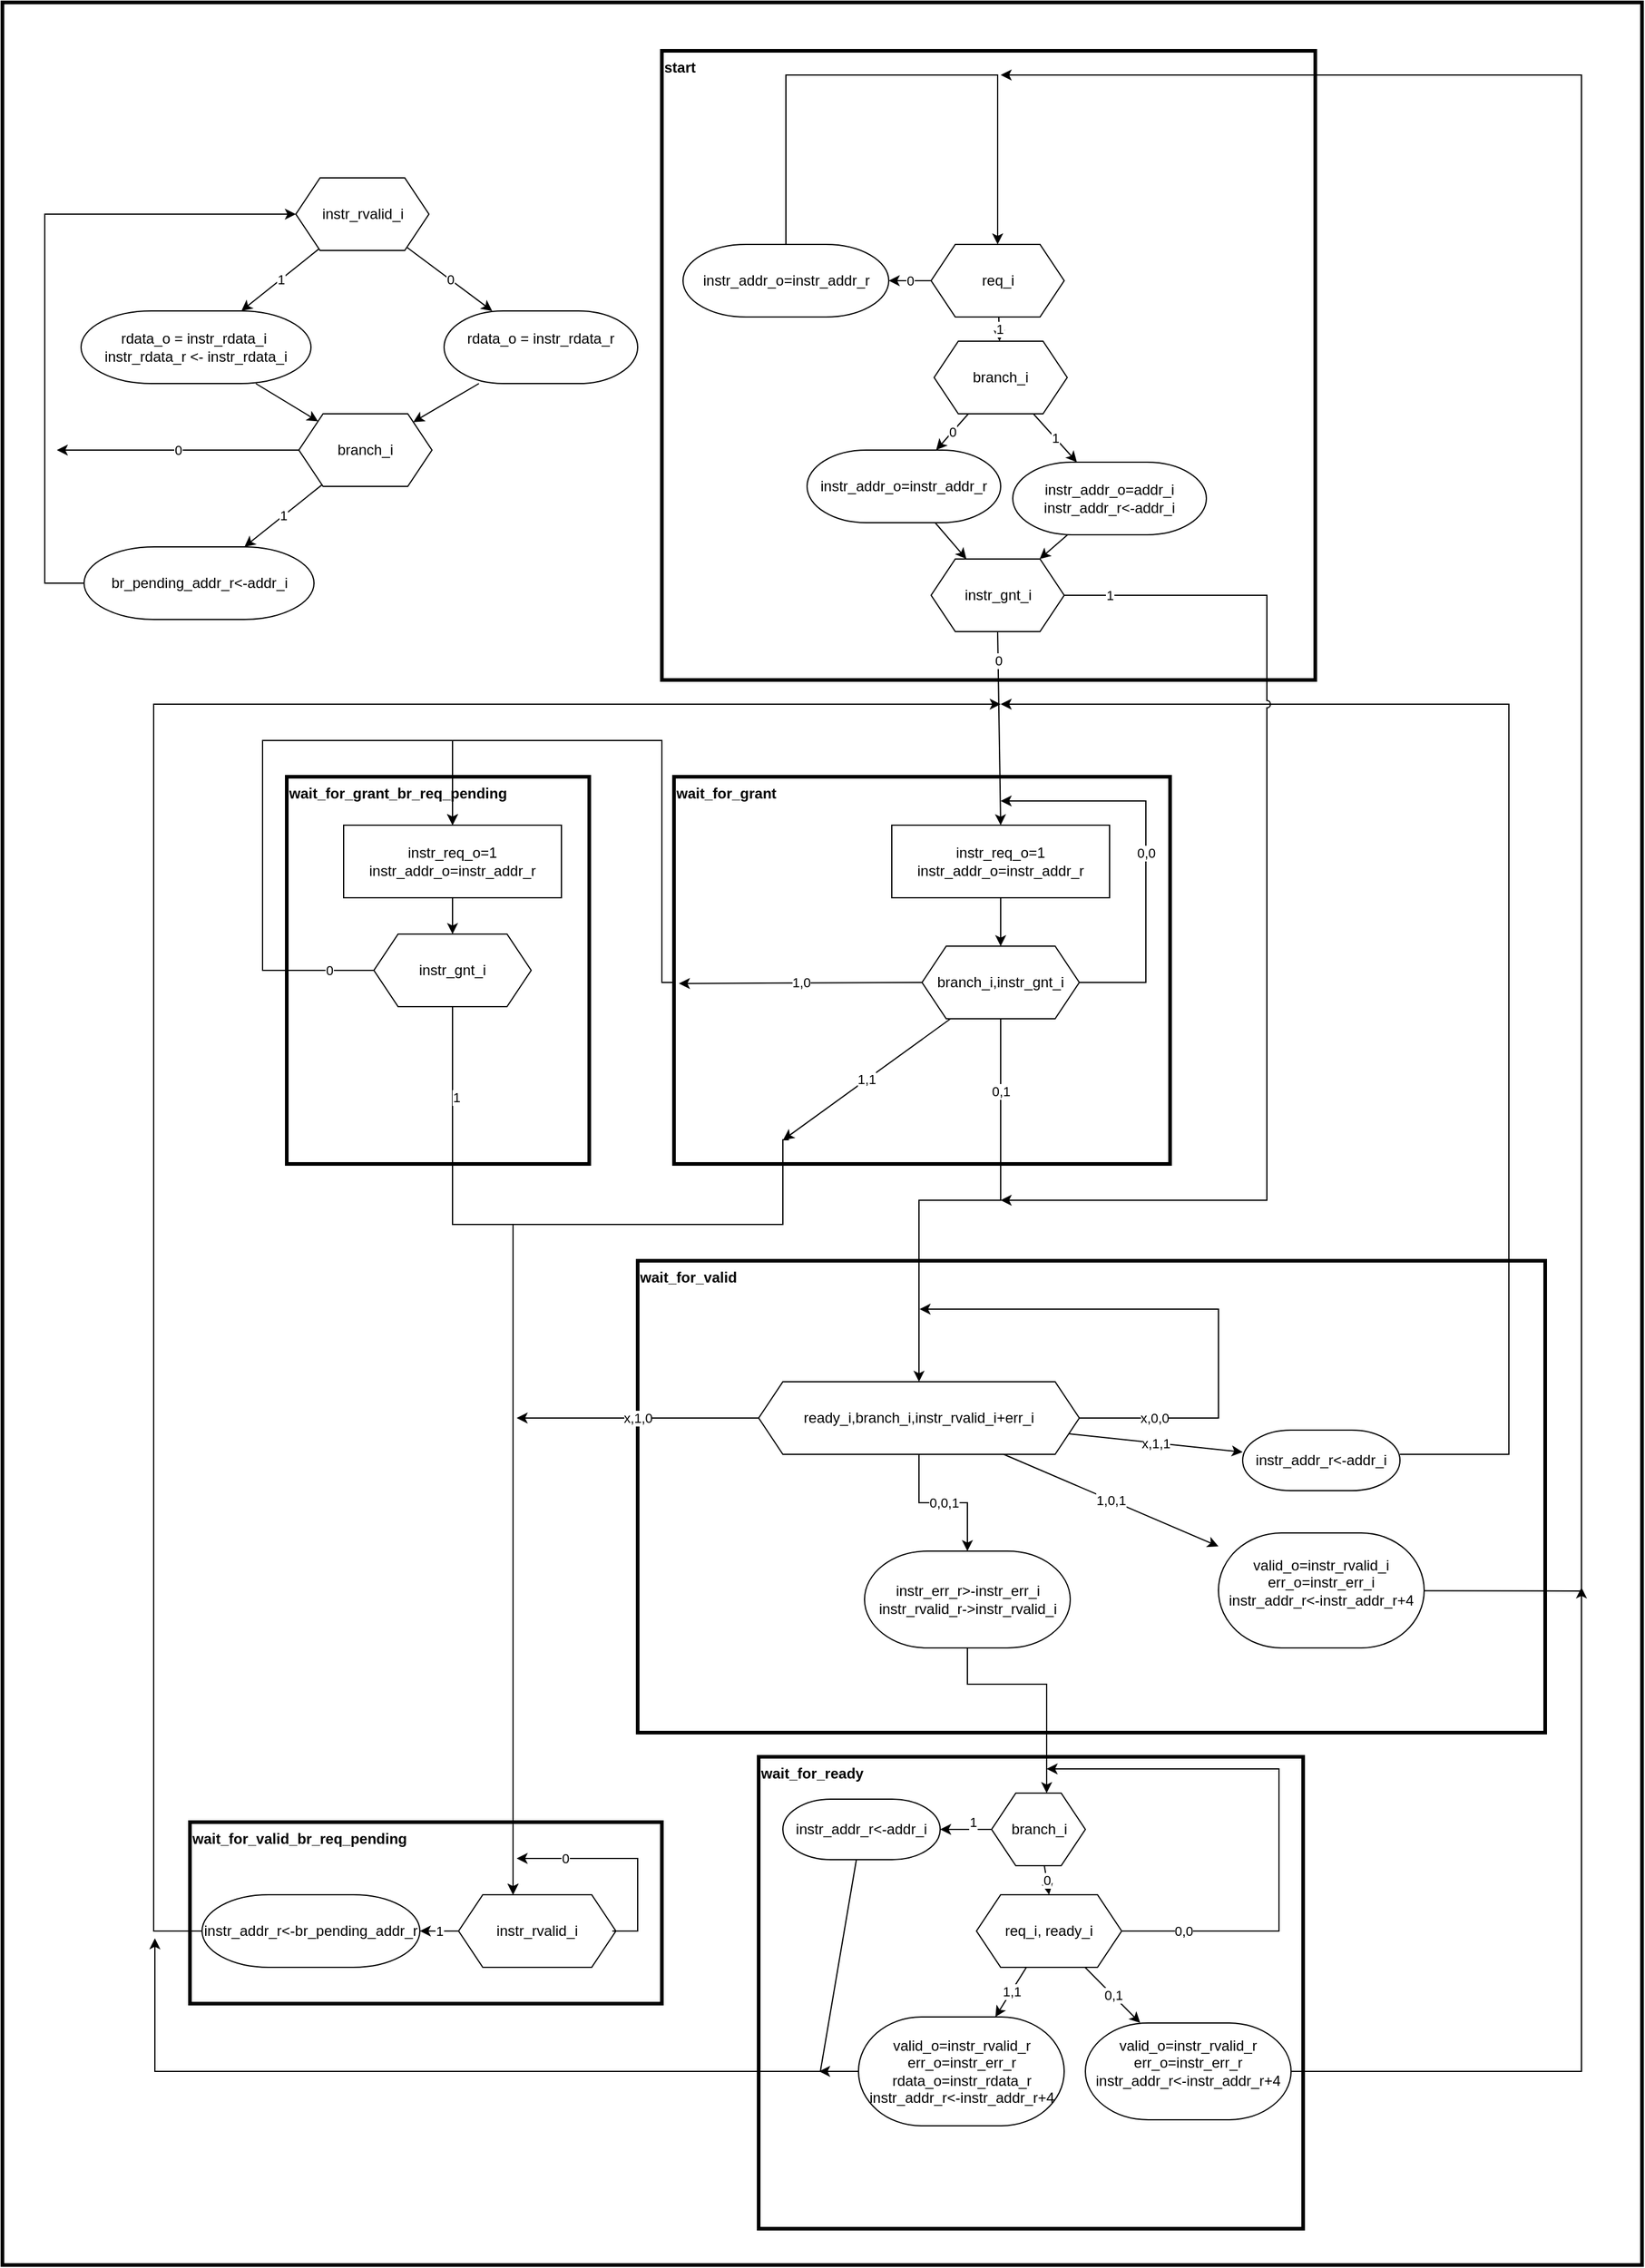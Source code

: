 <mxfile version="27.0.9">
  <diagram name="Page-1" id="yhlD2b_mrxGAm6N7oatX">
    <mxGraphModel dx="2912" dy="2448" grid="1" gridSize="10" guides="1" tooltips="1" connect="1" arrows="1" fold="1" page="1" pageScale="1" pageWidth="850" pageHeight="1100" math="0" shadow="0">
      <root>
        <mxCell id="0" />
        <mxCell id="1" parent="0" />
        <mxCell id="GpVyVvcvsbLQcuKecWMR-6" value="" style="rounded=0;whiteSpace=wrap;html=1;fillColor=none;strokeWidth=3;" vertex="1" parent="1">
          <mxGeometry x="-485" y="-520" width="1355" height="1870" as="geometry" />
        </mxCell>
        <mxCell id="_pQ5w_bISgEqmRKUSHvl-1" value="wait_for_grant" style="rounded=0;whiteSpace=wrap;html=1;verticalAlign=top;align=left;fillColor=none;strokeWidth=3;fontStyle=1" parent="1" vertex="1">
          <mxGeometry x="70" y="120" width="410" height="320" as="geometry" />
        </mxCell>
        <mxCell id="_pQ5w_bISgEqmRKUSHvl-2" value="start" style="rounded=0;whiteSpace=wrap;html=1;verticalAlign=top;fillColor=none;align=left;strokeWidth=3;fontStyle=1" parent="1" vertex="1">
          <mxGeometry x="60" y="-480" width="540" height="520" as="geometry" />
        </mxCell>
        <mxCell id="_pQ5w_bISgEqmRKUSHvl-3" value="wait_for_grant_br_req_pending" style="rounded=0;whiteSpace=wrap;html=1;verticalAlign=top;align=left;fillColor=none;strokeWidth=3;fontStyle=1" parent="1" vertex="1">
          <mxGeometry x="-250" y="120" width="250" height="320" as="geometry" />
        </mxCell>
        <mxCell id="_pQ5w_bISgEqmRKUSHvl-4" value="wait_for_valid" style="rounded=0;whiteSpace=wrap;html=1;verticalAlign=top;align=left;fillColor=none;strokeWidth=3;fontStyle=1" parent="1" vertex="1">
          <mxGeometry x="40" y="520" width="750" height="390" as="geometry" />
        </mxCell>
        <mxCell id="_pQ5w_bISgEqmRKUSHvl-5" value="wait_for_valid_br_req_pending" style="rounded=0;whiteSpace=wrap;html=1;verticalAlign=top;align=left;fillColor=none;strokeWidth=3;fontStyle=1" parent="1" vertex="1">
          <mxGeometry x="-330" y="984" width="390" height="150" as="geometry" />
        </mxCell>
        <mxCell id="_pQ5w_bISgEqmRKUSHvl-6" value="wait_for_ready" style="rounded=0;whiteSpace=wrap;html=1;verticalAlign=top;fillColor=none;align=left;strokeWidth=3;fontStyle=1" parent="1" vertex="1">
          <mxGeometry x="140" y="930" width="450" height="390" as="geometry" />
        </mxCell>
        <mxCell id="_pQ5w_bISgEqmRKUSHvl-19" value="req_i" style="shape=hexagon;perimeter=hexagonPerimeter2;whiteSpace=wrap;html=1;fixedSize=1;" parent="1" vertex="1">
          <mxGeometry x="282.5" y="-320" width="110" height="60" as="geometry" />
        </mxCell>
        <mxCell id="_pQ5w_bISgEqmRKUSHvl-20" value="" style="endArrow=classic;html=1;rounded=0;exitX=0.5;exitY=0;exitDx=0;exitDy=0;exitPerimeter=0;" parent="1" source="_pQ5w_bISgEqmRKUSHvl-41" target="_pQ5w_bISgEqmRKUSHvl-19" edge="1">
          <mxGeometry x="-0.908" width="50" height="50" relative="1" as="geometry">
            <mxPoint x="57.5" y="-240" as="sourcePoint" />
            <mxPoint x="337.5" y="-410" as="targetPoint" />
            <Array as="points">
              <mxPoint x="162.5" y="-460" />
              <mxPoint x="337.5" y="-460" />
            </Array>
            <mxPoint as="offset" />
          </mxGeometry>
        </mxCell>
        <mxCell id="_pQ5w_bISgEqmRKUSHvl-34" value="instr_req_o=1&lt;div&gt;instr_addr_o=instr_addr_r&lt;/div&gt;" style="rounded=0;whiteSpace=wrap;html=1;" parent="1" vertex="1">
          <mxGeometry x="250" y="160" width="180" height="60" as="geometry" />
        </mxCell>
        <mxCell id="_pQ5w_bISgEqmRKUSHvl-35" value="branch_i,instr_gnt_i" style="shape=hexagon;perimeter=hexagonPerimeter2;whiteSpace=wrap;html=1;fixedSize=1;" parent="1" vertex="1">
          <mxGeometry x="275" y="260" width="130" height="60" as="geometry" />
        </mxCell>
        <mxCell id="_pQ5w_bISgEqmRKUSHvl-39" value="0" style="endArrow=classic;html=1;rounded=0;" parent="1" source="_pQ5w_bISgEqmRKUSHvl-19" target="_pQ5w_bISgEqmRKUSHvl-41" edge="1">
          <mxGeometry x="0.025" width="50" height="50" relative="1" as="geometry">
            <mxPoint x="286.5" y="-210" as="sourcePoint" />
            <mxPoint x="247.5" y="-210" as="targetPoint" />
            <mxPoint as="offset" />
          </mxGeometry>
        </mxCell>
        <mxCell id="_pQ5w_bISgEqmRKUSHvl-40" value="1" style="endArrow=classic;html=1;rounded=0;" parent="1" source="_pQ5w_bISgEqmRKUSHvl-117" target="_pQ5w_bISgEqmRKUSHvl-42" edge="1">
          <mxGeometry width="50" height="50" relative="1" as="geometry">
            <mxPoint x="369" y="-70" as="sourcePoint" />
            <mxPoint x="410" y="-70" as="targetPoint" />
          </mxGeometry>
        </mxCell>
        <mxCell id="_pQ5w_bISgEqmRKUSHvl-41" value="instr_addr_o=instr_addr_r" style="strokeWidth=1;html=1;shape=mxgraph.flowchart.terminator;whiteSpace=wrap;" parent="1" vertex="1">
          <mxGeometry x="77.5" y="-320" width="170" height="60" as="geometry" />
        </mxCell>
        <mxCell id="_pQ5w_bISgEqmRKUSHvl-42" value="instr_addr_o=addr_i&lt;div&gt;instr_addr_r&amp;lt;-addr_i&lt;/div&gt;" style="strokeWidth=1;html=1;shape=mxgraph.flowchart.terminator;whiteSpace=wrap;" parent="1" vertex="1">
          <mxGeometry x="350" y="-140" width="160" height="60" as="geometry" />
        </mxCell>
        <mxCell id="_pQ5w_bISgEqmRKUSHvl-45" value="instr_addr_o=instr_addr_r" style="strokeWidth=1;html=1;shape=mxgraph.flowchart.terminator;whiteSpace=wrap;" parent="1" vertex="1">
          <mxGeometry x="180" y="-150" width="160" height="60" as="geometry" />
        </mxCell>
        <mxCell id="_pQ5w_bISgEqmRKUSHvl-46" value="0" style="endArrow=classic;html=1;rounded=0;" parent="1" source="_pQ5w_bISgEqmRKUSHvl-117" target="_pQ5w_bISgEqmRKUSHvl-45" edge="1">
          <mxGeometry width="50" height="50" relative="1" as="geometry">
            <mxPoint x="460" y="-400" as="sourcePoint" />
            <mxPoint x="510" y="-450" as="targetPoint" />
          </mxGeometry>
        </mxCell>
        <mxCell id="_pQ5w_bISgEqmRKUSHvl-48" value="" style="endArrow=classic;html=1;rounded=0;" parent="1" source="_pQ5w_bISgEqmRKUSHvl-45" target="_pQ5w_bISgEqmRKUSHvl-119" edge="1">
          <mxGeometry width="50" height="50" relative="1" as="geometry">
            <mxPoint x="620" y="120" as="sourcePoint" />
            <mxPoint x="-60" y="-60" as="targetPoint" />
          </mxGeometry>
        </mxCell>
        <mxCell id="_pQ5w_bISgEqmRKUSHvl-49" value="" style="endArrow=classic;html=1;rounded=0;" parent="1" source="_pQ5w_bISgEqmRKUSHvl-42" target="_pQ5w_bISgEqmRKUSHvl-119" edge="1">
          <mxGeometry width="50" height="50" relative="1" as="geometry">
            <mxPoint x="640" y="170" as="sourcePoint" />
            <mxPoint x="730" y="-60" as="targetPoint" />
          </mxGeometry>
        </mxCell>
        <mxCell id="_pQ5w_bISgEqmRKUSHvl-50" value="" style="endArrow=classic;html=1;rounded=0;" parent="1" source="_pQ5w_bISgEqmRKUSHvl-34" target="_pQ5w_bISgEqmRKUSHvl-35" edge="1">
          <mxGeometry width="50" height="50" relative="1" as="geometry">
            <mxPoint x="120" y="90" as="sourcePoint" />
            <mxPoint x="170" y="40" as="targetPoint" />
          </mxGeometry>
        </mxCell>
        <mxCell id="_pQ5w_bISgEqmRKUSHvl-55" value="" style="endArrow=classic;html=1;rounded=0;entryX=0.5;entryY=0;entryDx=0;entryDy=0;edgeStyle=orthogonalEdgeStyle;" parent="1" target="_pQ5w_bISgEqmRKUSHvl-58" edge="1">
          <mxGeometry width="50" height="50" relative="1" as="geometry">
            <mxPoint x="70" y="290" as="sourcePoint" />
            <mxPoint x="60" y="780" as="targetPoint" />
            <Array as="points">
              <mxPoint x="60" y="290" />
              <mxPoint x="60" y="90" />
              <mxPoint x="-113" y="90" />
            </Array>
          </mxGeometry>
        </mxCell>
        <mxCell id="_pQ5w_bISgEqmRKUSHvl-56" value="0,1" style="endArrow=classic;html=1;rounded=0;edgeStyle=orthogonalEdgeStyle;" parent="1" source="_pQ5w_bISgEqmRKUSHvl-35" target="_pQ5w_bISgEqmRKUSHvl-64" edge="1">
          <mxGeometry x="-0.673" width="50" height="50" relative="1" as="geometry">
            <mxPoint x="400" y="510" as="sourcePoint" />
            <mxPoint x="450" y="460" as="targetPoint" />
            <mxPoint as="offset" />
          </mxGeometry>
        </mxCell>
        <mxCell id="_pQ5w_bISgEqmRKUSHvl-57" value="0,0" style="endArrow=classic;html=1;rounded=0;exitX=1;exitY=0.5;exitDx=0;exitDy=0;" parent="1" source="_pQ5w_bISgEqmRKUSHvl-35" edge="1">
          <mxGeometry width="50" height="50" relative="1" as="geometry">
            <mxPoint x="560" y="290" as="sourcePoint" />
            <mxPoint x="340" y="140" as="targetPoint" />
            <Array as="points">
              <mxPoint x="460" y="290" />
              <mxPoint x="460" y="140" />
            </Array>
          </mxGeometry>
        </mxCell>
        <mxCell id="_pQ5w_bISgEqmRKUSHvl-58" value="instr_req_o=1&lt;div&gt;instr_addr_o=instr_addr_r&lt;/div&gt;" style="rounded=0;whiteSpace=wrap;html=1;" parent="1" vertex="1">
          <mxGeometry x="-203" y="160" width="180" height="60" as="geometry" />
        </mxCell>
        <mxCell id="_pQ5w_bISgEqmRKUSHvl-59" value="instr_gnt_i" style="shape=hexagon;perimeter=hexagonPerimeter2;whiteSpace=wrap;html=1;fixedSize=1;" parent="1" vertex="1">
          <mxGeometry x="-178" y="250" width="130" height="60" as="geometry" />
        </mxCell>
        <mxCell id="_pQ5w_bISgEqmRKUSHvl-60" value="" style="endArrow=classic;html=1;rounded=0;entryX=0.5;entryY=0;entryDx=0;entryDy=0;exitX=0.5;exitY=1;exitDx=0;exitDy=0;" parent="1" source="_pQ5w_bISgEqmRKUSHvl-58" target="_pQ5w_bISgEqmRKUSHvl-59" edge="1">
          <mxGeometry width="50" height="50" relative="1" as="geometry">
            <mxPoint x="-320" y="280" as="sourcePoint" />
            <mxPoint x="-270" y="230" as="targetPoint" />
          </mxGeometry>
        </mxCell>
        <mxCell id="_pQ5w_bISgEqmRKUSHvl-61" value="0" style="endArrow=classic;html=1;rounded=0;" parent="1" source="_pQ5w_bISgEqmRKUSHvl-59" target="_pQ5w_bISgEqmRKUSHvl-58" edge="1">
          <mxGeometry x="-0.854" width="50" height="50" relative="1" as="geometry">
            <mxPoint x="-320" y="270" as="sourcePoint" />
            <mxPoint x="-113" y="90" as="targetPoint" />
            <Array as="points">
              <mxPoint x="-270" y="280" />
              <mxPoint x="-270" y="90" />
              <mxPoint x="-113" y="90" />
            </Array>
            <mxPoint as="offset" />
          </mxGeometry>
        </mxCell>
        <mxCell id="_pQ5w_bISgEqmRKUSHvl-62" value="1" style="endArrow=classic;html=1;rounded=0;edgeStyle=orthogonalEdgeStyle;" parent="1" source="_pQ5w_bISgEqmRKUSHvl-59" target="_pQ5w_bISgEqmRKUSHvl-63" edge="1">
          <mxGeometry x="-0.809" y="3" width="50" height="50" relative="1" as="geometry">
            <mxPoint x="-280" y="330" as="sourcePoint" />
            <mxPoint x="-230" y="280" as="targetPoint" />
            <Array as="points">
              <mxPoint x="-113" y="490" />
              <mxPoint x="-63" y="490" />
            </Array>
            <mxPoint as="offset" />
          </mxGeometry>
        </mxCell>
        <mxCell id="_pQ5w_bISgEqmRKUSHvl-63" value="instr_rvalid_i" style="shape=hexagon;perimeter=hexagonPerimeter2;whiteSpace=wrap;html=1;fixedSize=1;" parent="1" vertex="1">
          <mxGeometry x="-108" y="1044" width="130" height="60" as="geometry" />
        </mxCell>
        <mxCell id="_pQ5w_bISgEqmRKUSHvl-64" value="ready_i,branch_i,instr_rvalid_i+err_i" style="shape=hexagon;perimeter=hexagonPerimeter2;whiteSpace=wrap;html=1;fixedSize=1;" parent="1" vertex="1">
          <mxGeometry x="140" y="620" width="265" height="60" as="geometry" />
        </mxCell>
        <mxCell id="_pQ5w_bISgEqmRKUSHvl-66" value="1,0" style="endArrow=classic;html=1;rounded=0;exitX=0;exitY=0.5;exitDx=0;exitDy=0;entryX=0.01;entryY=0.534;entryDx=0;entryDy=0;entryPerimeter=0;" parent="1" source="_pQ5w_bISgEqmRKUSHvl-35" target="_pQ5w_bISgEqmRKUSHvl-1" edge="1">
          <mxGeometry width="50" height="50" relative="1" as="geometry">
            <mxPoint x="140" y="110" as="sourcePoint" />
            <mxPoint x="240" y="290" as="targetPoint" />
          </mxGeometry>
        </mxCell>
        <mxCell id="_pQ5w_bISgEqmRKUSHvl-68" value="1,1" style="endArrow=classic;html=1;rounded=0;entryX=0.22;entryY=0.938;entryDx=0;entryDy=0;entryPerimeter=0;" parent="1" source="_pQ5w_bISgEqmRKUSHvl-35" target="_pQ5w_bISgEqmRKUSHvl-1" edge="1">
          <mxGeometry width="50" height="50" relative="1" as="geometry">
            <mxPoint x="110" y="560" as="sourcePoint" />
            <mxPoint x="217.5" y="360" as="targetPoint" />
          </mxGeometry>
        </mxCell>
        <mxCell id="_pQ5w_bISgEqmRKUSHvl-71" value="" style="endArrow=classic;html=1;rounded=0;edgeStyle=orthogonalEdgeStyle;" parent="1" target="_pQ5w_bISgEqmRKUSHvl-63" edge="1">
          <mxGeometry width="50" height="50" relative="1" as="geometry">
            <mxPoint x="165" y="420" as="sourcePoint" />
            <mxPoint x="70" y="480" as="targetPoint" />
            <Array as="points">
              <mxPoint x="160" y="420" />
              <mxPoint x="160" y="490" />
              <mxPoint x="-63" y="490" />
            </Array>
          </mxGeometry>
        </mxCell>
        <mxCell id="_pQ5w_bISgEqmRKUSHvl-72" value="instr_addr_r&amp;lt;-br_pending_addr_r" style="strokeWidth=1;html=1;shape=mxgraph.flowchart.terminator;whiteSpace=wrap;" parent="1" vertex="1">
          <mxGeometry x="-320" y="1044" width="180" height="60" as="geometry" />
        </mxCell>
        <mxCell id="_pQ5w_bISgEqmRKUSHvl-73" value="1" style="endArrow=classic;html=1;rounded=0;exitX=0;exitY=0.5;exitDx=0;exitDy=0;" parent="1" source="_pQ5w_bISgEqmRKUSHvl-63" target="_pQ5w_bISgEqmRKUSHvl-72" edge="1">
          <mxGeometry width="50" height="50" relative="1" as="geometry">
            <mxPoint x="-280" y="974" as="sourcePoint" />
            <mxPoint x="-230" y="924" as="targetPoint" />
          </mxGeometry>
        </mxCell>
        <mxCell id="_pQ5w_bISgEqmRKUSHvl-75" value="" style="endArrow=classic;html=1;rounded=0;" parent="1" source="_pQ5w_bISgEqmRKUSHvl-72" edge="1">
          <mxGeometry width="50" height="50" relative="1" as="geometry">
            <mxPoint x="-320" y="660" as="sourcePoint" />
            <mxPoint x="340" y="60" as="targetPoint" />
            <Array as="points">
              <mxPoint x="-360" y="1074" />
              <mxPoint x="-360" y="60" />
            </Array>
          </mxGeometry>
        </mxCell>
        <mxCell id="_pQ5w_bISgEqmRKUSHvl-77" value="" style="endArrow=classic;html=1;rounded=0;edgeStyle=orthogonalEdgeStyle;" parent="1" source="_pQ5w_bISgEqmRKUSHvl-100" target="_pQ5w_bISgEqmRKUSHvl-136" edge="1">
          <mxGeometry width="50" height="50" relative="1" as="geometry">
            <mxPoint x="580" y="890" as="sourcePoint" />
            <mxPoint x="630" y="840" as="targetPoint" />
            <Array as="points">
              <mxPoint x="312" y="870" />
              <mxPoint x="378" y="870" />
            </Array>
          </mxGeometry>
        </mxCell>
        <mxCell id="_pQ5w_bISgEqmRKUSHvl-79" value="valid_o=instr_rvalid_i&lt;div&gt;err_o=instr_err_i&lt;div&gt;instr_addr_r&amp;lt;-instr_addr_r+4&lt;/div&gt;&lt;div&gt;&lt;br&gt;&lt;/div&gt;&lt;/div&gt;" style="strokeWidth=1;html=1;shape=mxgraph.flowchart.terminator;whiteSpace=wrap;" parent="1" vertex="1">
          <mxGeometry x="520" y="745" width="170" height="95" as="geometry" />
        </mxCell>
        <mxCell id="_pQ5w_bISgEqmRKUSHvl-80" value="1,0,1" style="endArrow=classic;html=1;rounded=0;" parent="1" source="_pQ5w_bISgEqmRKUSHvl-64" target="_pQ5w_bISgEqmRKUSHvl-79" edge="1">
          <mxGeometry width="50" height="50" relative="1" as="geometry">
            <mxPoint x="570" y="850" as="sourcePoint" />
            <mxPoint x="620" y="800" as="targetPoint" />
          </mxGeometry>
        </mxCell>
        <mxCell id="_pQ5w_bISgEqmRKUSHvl-81" value="" style="endArrow=classic;html=1;rounded=0;" parent="1" source="_pQ5w_bISgEqmRKUSHvl-79" edge="1">
          <mxGeometry width="50" height="50" relative="1" as="geometry">
            <mxPoint x="580" y="840" as="sourcePoint" />
            <mxPoint x="340" y="-460" as="targetPoint" />
            <Array as="points">
              <mxPoint x="820" y="793" />
              <mxPoint x="820" y="-460" />
            </Array>
          </mxGeometry>
        </mxCell>
        <mxCell id="_pQ5w_bISgEqmRKUSHvl-92" value="instr_addr_r&amp;lt;-addr_i" style="strokeWidth=1;html=1;shape=mxgraph.flowchart.terminator;whiteSpace=wrap;" parent="1" vertex="1">
          <mxGeometry x="540" y="660" width="130" height="50" as="geometry" />
        </mxCell>
        <mxCell id="_pQ5w_bISgEqmRKUSHvl-95" value="" style="endArrow=classic;html=1;rounded=0;edgeStyle=orthogonalEdgeStyle;" parent="1" source="_pQ5w_bISgEqmRKUSHvl-92" edge="1">
          <mxGeometry width="50" height="50" relative="1" as="geometry">
            <mxPoint x="760" y="370" as="sourcePoint" />
            <mxPoint x="340" y="60" as="targetPoint" />
            <Array as="points">
              <mxPoint x="760" y="680" />
              <mxPoint x="760" y="60" />
            </Array>
          </mxGeometry>
        </mxCell>
        <mxCell id="_pQ5w_bISgEqmRKUSHvl-96" value="req_i, ready_i" style="shape=hexagon;perimeter=hexagonPerimeter2;whiteSpace=wrap;html=1;fixedSize=1;" parent="1" vertex="1">
          <mxGeometry x="320" y="1044" width="120" height="60" as="geometry" />
        </mxCell>
        <mxCell id="_pQ5w_bISgEqmRKUSHvl-97" value="0,0" style="endArrow=classic;html=1;rounded=0;" parent="1" source="_pQ5w_bISgEqmRKUSHvl-96" edge="1">
          <mxGeometry x="-0.779" width="50" height="50" relative="1" as="geometry">
            <mxPoint x="580" y="1060" as="sourcePoint" />
            <mxPoint x="378" y="940" as="targetPoint" />
            <Array as="points">
              <mxPoint x="570" y="1074" />
              <mxPoint x="570" y="940" />
            </Array>
            <mxPoint as="offset" />
          </mxGeometry>
        </mxCell>
        <mxCell id="_pQ5w_bISgEqmRKUSHvl-98" value="valid_o=instr_rvalid_r&lt;div&gt;err_o=instr_err_r&lt;div&gt;instr_addr_r&amp;lt;-instr_addr_r+4&lt;/div&gt;&lt;div&gt;&lt;br&gt;&lt;/div&gt;&lt;/div&gt;" style="strokeWidth=1;html=1;shape=mxgraph.flowchart.terminator;whiteSpace=wrap;" parent="1" vertex="1">
          <mxGeometry x="410" y="1150" width="170" height="80" as="geometry" />
        </mxCell>
        <mxCell id="_pQ5w_bISgEqmRKUSHvl-99" value="0,1" style="endArrow=classic;html=1;rounded=0;" parent="1" source="_pQ5w_bISgEqmRKUSHvl-96" target="_pQ5w_bISgEqmRKUSHvl-98" edge="1">
          <mxGeometry width="50" height="50" relative="1" as="geometry">
            <mxPoint x="710" y="1130" as="sourcePoint" />
            <mxPoint x="760" y="1080" as="targetPoint" />
          </mxGeometry>
        </mxCell>
        <mxCell id="_pQ5w_bISgEqmRKUSHvl-100" value="&lt;div&gt;instr_err_r&amp;gt;-instr_err_i&lt;/div&gt;&lt;div&gt;instr_rvalid_r-&amp;gt;instr_rvalid_i&lt;/div&gt;" style="strokeWidth=1;html=1;shape=mxgraph.flowchart.terminator;whiteSpace=wrap;" parent="1" vertex="1">
          <mxGeometry x="227.5" y="760" width="170" height="80" as="geometry" />
        </mxCell>
        <mxCell id="_pQ5w_bISgEqmRKUSHvl-105" value="" style="endArrow=classic;html=1;rounded=0;edgeStyle=orthogonalEdgeStyle;" parent="1" source="_pQ5w_bISgEqmRKUSHvl-98" edge="1">
          <mxGeometry width="50" height="50" relative="1" as="geometry">
            <mxPoint x="740" y="1340" as="sourcePoint" />
            <mxPoint x="820" y="790" as="targetPoint" />
            <Array as="points">
              <mxPoint x="820" y="1190" />
            </Array>
          </mxGeometry>
        </mxCell>
        <mxCell id="_pQ5w_bISgEqmRKUSHvl-106" value="valid_o=instr_rvalid_r&lt;div&gt;err_o=instr_err_r&lt;div&gt;rdata_o=instr_rdata_r&lt;/div&gt;&lt;div&gt;instr_addr_r&amp;lt;-instr_addr_r+4&lt;/div&gt;&lt;/div&gt;" style="strokeWidth=1;html=1;shape=mxgraph.flowchart.terminator;whiteSpace=wrap;" parent="1" vertex="1">
          <mxGeometry x="222.5" y="1145" width="170" height="90" as="geometry" />
        </mxCell>
        <mxCell id="_pQ5w_bISgEqmRKUSHvl-107" value="1,1" style="endArrow=classic;html=1;rounded=0;" parent="1" source="_pQ5w_bISgEqmRKUSHvl-96" target="_pQ5w_bISgEqmRKUSHvl-106" edge="1">
          <mxGeometry width="50" height="50" relative="1" as="geometry">
            <mxPoint x="580" y="740" as="sourcePoint" />
            <mxPoint x="630" y="690" as="targetPoint" />
          </mxGeometry>
        </mxCell>
        <mxCell id="_pQ5w_bISgEqmRKUSHvl-111" value="instr_addr_r&amp;lt;-addr_i" style="strokeWidth=1;html=1;shape=mxgraph.flowchart.terminator;whiteSpace=wrap;" parent="1" vertex="1">
          <mxGeometry x="160" y="965" width="130" height="50" as="geometry" />
        </mxCell>
        <mxCell id="_pQ5w_bISgEqmRKUSHvl-114" value="" style="endArrow=classic;html=1;rounded=0;jumpStyle=arc;" parent="1" source="_pQ5w_bISgEqmRKUSHvl-111" edge="1">
          <mxGeometry width="50" height="50" relative="1" as="geometry">
            <mxPoint x="220.355" y="1060" as="sourcePoint" />
            <mxPoint x="-359" y="1080" as="targetPoint" />
            <Array as="points">
              <mxPoint x="191" y="1190" />
              <mxPoint x="-79" y="1190" />
              <mxPoint x="-359" y="1190" />
            </Array>
          </mxGeometry>
        </mxCell>
        <mxCell id="_pQ5w_bISgEqmRKUSHvl-116" value="0,0,1" style="endArrow=classic;html=1;rounded=0;edgeStyle=orthogonalEdgeStyle;" parent="1" source="_pQ5w_bISgEqmRKUSHvl-64" target="_pQ5w_bISgEqmRKUSHvl-100" edge="1">
          <mxGeometry width="50" height="50" relative="1" as="geometry">
            <mxPoint x="270" y="810" as="sourcePoint" />
            <mxPoint x="320" y="760" as="targetPoint" />
          </mxGeometry>
        </mxCell>
        <mxCell id="_pQ5w_bISgEqmRKUSHvl-117" value="branch_i" style="shape=hexagon;perimeter=hexagonPerimeter2;whiteSpace=wrap;html=1;fixedSize=1;" parent="1" vertex="1">
          <mxGeometry x="285" y="-240" width="110" height="60" as="geometry" />
        </mxCell>
        <mxCell id="_pQ5w_bISgEqmRKUSHvl-118" value="1" style="endArrow=classic;html=1;rounded=0;" parent="1" source="_pQ5w_bISgEqmRKUSHvl-19" target="_pQ5w_bISgEqmRKUSHvl-117" edge="1">
          <mxGeometry width="50" height="50" relative="1" as="geometry">
            <mxPoint x="-310" y="-230" as="sourcePoint" />
            <mxPoint x="-260" y="-280" as="targetPoint" />
          </mxGeometry>
        </mxCell>
        <mxCell id="_pQ5w_bISgEqmRKUSHvl-119" value="instr_gnt_i" style="shape=hexagon;perimeter=hexagonPerimeter2;whiteSpace=wrap;html=1;fixedSize=1;" parent="1" vertex="1">
          <mxGeometry x="282.5" y="-60" width="110" height="60" as="geometry" />
        </mxCell>
        <mxCell id="_pQ5w_bISgEqmRKUSHvl-120" value="0" style="endArrow=classic;html=1;rounded=0;entryX=0.5;entryY=0;entryDx=0;entryDy=0;exitX=0.5;exitY=1;exitDx=0;exitDy=0;" parent="1" source="_pQ5w_bISgEqmRKUSHvl-119" target="_pQ5w_bISgEqmRKUSHvl-34" edge="1">
          <mxGeometry x="-0.7" width="50" height="50" relative="1" as="geometry">
            <mxPoint x="-270" y="-140" as="sourcePoint" />
            <mxPoint x="-220" y="-190" as="targetPoint" />
            <mxPoint as="offset" />
          </mxGeometry>
        </mxCell>
        <mxCell id="_pQ5w_bISgEqmRKUSHvl-124" value="x,0,0" style="endArrow=classic;html=1;rounded=0;" parent="1" source="_pQ5w_bISgEqmRKUSHvl-64" edge="1">
          <mxGeometry x="-0.728" width="50" height="50" relative="1" as="geometry">
            <mxPoint x="388.658" y="465.428" as="sourcePoint" />
            <mxPoint x="273" y="560" as="targetPoint" />
            <Array as="points">
              <mxPoint x="520" y="650" />
              <mxPoint x="520" y="610" />
              <mxPoint x="520" y="560" />
            </Array>
            <mxPoint as="offset" />
          </mxGeometry>
        </mxCell>
        <mxCell id="_pQ5w_bISgEqmRKUSHvl-125" value="1" style="endArrow=classic;html=1;rounded=0;jumpStyle=arc;" parent="1" source="_pQ5w_bISgEqmRKUSHvl-119" edge="1">
          <mxGeometry x="-0.915" width="50" height="50" relative="1" as="geometry">
            <mxPoint x="720" y="-90" as="sourcePoint" />
            <mxPoint x="340" y="470" as="targetPoint" />
            <Array as="points">
              <mxPoint x="560" y="-30" />
              <mxPoint x="560" y="470" />
            </Array>
            <mxPoint as="offset" />
          </mxGeometry>
        </mxCell>
        <mxCell id="_pQ5w_bISgEqmRKUSHvl-126" value="0" style="endArrow=classic;html=1;rounded=0;exitX=0.895;exitY=0.6;exitDx=0;exitDy=0;exitPerimeter=0;" parent="1" source="_pQ5w_bISgEqmRKUSHvl-5" edge="1">
          <mxGeometry x="0.555" width="50" height="50" relative="1" as="geometry">
            <mxPoint x="40" y="884" as="sourcePoint" />
            <mxPoint x="-60" y="1014" as="targetPoint" />
            <Array as="points">
              <mxPoint x="40" y="1074" />
              <mxPoint x="40" y="1014" />
            </Array>
            <mxPoint as="offset" />
          </mxGeometry>
        </mxCell>
        <mxCell id="_pQ5w_bISgEqmRKUSHvl-127" value="x,1,0" style="endArrow=classic;html=1;rounded=0;" parent="1" source="_pQ5w_bISgEqmRKUSHvl-64" edge="1">
          <mxGeometry width="50" height="50" relative="1" as="geometry">
            <mxPoint y="670" as="sourcePoint" />
            <mxPoint x="-60" y="650" as="targetPoint" />
          </mxGeometry>
        </mxCell>
        <mxCell id="_pQ5w_bISgEqmRKUSHvl-130" value="x,1,1" style="endArrow=classic;html=1;rounded=0;" parent="1" source="_pQ5w_bISgEqmRKUSHvl-64" target="_pQ5w_bISgEqmRKUSHvl-92" edge="1">
          <mxGeometry width="50" height="50" relative="1" as="geometry">
            <mxPoint x="1010" y="820" as="sourcePoint" />
            <mxPoint x="1060" y="770" as="targetPoint" />
            <Array as="points" />
          </mxGeometry>
        </mxCell>
        <mxCell id="_pQ5w_bISgEqmRKUSHvl-132" value="1" style="endArrow=classic;html=1;rounded=0;" parent="1" source="_pQ5w_bISgEqmRKUSHvl-136" target="_pQ5w_bISgEqmRKUSHvl-111" edge="1">
          <mxGeometry x="-0.292" y="-6" width="50" height="50" relative="1" as="geometry">
            <mxPoint x="80" y="1260" as="sourcePoint" />
            <mxPoint x="130" y="1210" as="targetPoint" />
            <Array as="points" />
            <mxPoint x="-1" as="offset" />
          </mxGeometry>
        </mxCell>
        <mxCell id="_pQ5w_bISgEqmRKUSHvl-135" value="" style="endArrow=classic;html=1;rounded=0;" parent="1" source="_pQ5w_bISgEqmRKUSHvl-106" edge="1">
          <mxGeometry width="50" height="50" relative="1" as="geometry">
            <mxPoint x="250" y="1470" as="sourcePoint" />
            <mxPoint x="190" y="1190" as="targetPoint" />
          </mxGeometry>
        </mxCell>
        <mxCell id="_pQ5w_bISgEqmRKUSHvl-136" value="branch_i" style="shape=hexagon;perimeter=hexagonPerimeter2;whiteSpace=wrap;html=1;fixedSize=1;" parent="1" vertex="1">
          <mxGeometry x="332.5" y="960" width="77.5" height="60" as="geometry" />
        </mxCell>
        <mxCell id="_pQ5w_bISgEqmRKUSHvl-138" value="0" style="endArrow=classic;html=1;rounded=0;entryX=0.5;entryY=0;entryDx=0;entryDy=0;" parent="1" source="_pQ5w_bISgEqmRKUSHvl-136" target="_pQ5w_bISgEqmRKUSHvl-96" edge="1">
          <mxGeometry width="50" height="50" relative="1" as="geometry">
            <mxPoint x="320" y="1520" as="sourcePoint" />
            <mxPoint x="370" y="1060" as="targetPoint" />
          </mxGeometry>
        </mxCell>
        <mxCell id="GpVyVvcvsbLQcuKecWMR-1" value="&lt;div&gt;rdata_o = instr_rdata_r&lt;/div&gt;&lt;div&gt;&lt;br&gt;&lt;/div&gt;" style="strokeWidth=1;html=1;shape=mxgraph.flowchart.terminator;whiteSpace=wrap;" vertex="1" parent="1">
          <mxGeometry x="-120" y="-265" width="160" height="60" as="geometry" />
        </mxCell>
        <mxCell id="GpVyVvcvsbLQcuKecWMR-2" value="instr_rvalid_i" style="shape=hexagon;perimeter=hexagonPerimeter2;whiteSpace=wrap;html=1;fixedSize=1;" vertex="1" parent="1">
          <mxGeometry x="-242.5" y="-375" width="110" height="60" as="geometry" />
        </mxCell>
        <mxCell id="GpVyVvcvsbLQcuKecWMR-3" value="&lt;div&gt;rdata_o = instr_rdata_i&amp;nbsp;&lt;/div&gt;&lt;div&gt;instr_rdata_r &amp;lt;- instr_rdata_i&lt;/div&gt;" style="strokeWidth=1;html=1;shape=mxgraph.flowchart.terminator;whiteSpace=wrap;" vertex="1" parent="1">
          <mxGeometry x="-420" y="-265" width="190" height="60" as="geometry" />
        </mxCell>
        <mxCell id="GpVyVvcvsbLQcuKecWMR-4" value="0" style="endArrow=classic;html=1;rounded=0;" edge="1" parent="1" source="GpVyVvcvsbLQcuKecWMR-2" target="GpVyVvcvsbLQcuKecWMR-1">
          <mxGeometry width="50" height="50" relative="1" as="geometry">
            <mxPoint x="-540" y="-305" as="sourcePoint" />
            <mxPoint x="-490" y="-355" as="targetPoint" />
          </mxGeometry>
        </mxCell>
        <mxCell id="GpVyVvcvsbLQcuKecWMR-5" value="1" style="endArrow=classic;html=1;rounded=0;" edge="1" parent="1" source="GpVyVvcvsbLQcuKecWMR-2" target="GpVyVvcvsbLQcuKecWMR-3">
          <mxGeometry width="50" height="50" relative="1" as="geometry">
            <mxPoint x="-620" y="-315" as="sourcePoint" />
            <mxPoint x="-570" y="-365" as="targetPoint" />
          </mxGeometry>
        </mxCell>
        <mxCell id="GpVyVvcvsbLQcuKecWMR-9" value="branch_i" style="shape=hexagon;perimeter=hexagonPerimeter2;whiteSpace=wrap;html=1;fixedSize=1;" vertex="1" parent="1">
          <mxGeometry x="-240" y="-180" width="110" height="60" as="geometry" />
        </mxCell>
        <mxCell id="GpVyVvcvsbLQcuKecWMR-10" value="&lt;div&gt;br_pending_addr_r&amp;lt;-addr_i&lt;/div&gt;" style="strokeWidth=1;html=1;shape=mxgraph.flowchart.terminator;whiteSpace=wrap;" vertex="1" parent="1">
          <mxGeometry x="-417.5" y="-70" width="190" height="60" as="geometry" />
        </mxCell>
        <mxCell id="GpVyVvcvsbLQcuKecWMR-12" value="1" style="endArrow=classic;html=1;rounded=0;" edge="1" parent="1" source="GpVyVvcvsbLQcuKecWMR-9" target="GpVyVvcvsbLQcuKecWMR-10">
          <mxGeometry width="50" height="50" relative="1" as="geometry">
            <mxPoint x="-617.5" y="-120" as="sourcePoint" />
            <mxPoint x="-567.5" y="-170" as="targetPoint" />
          </mxGeometry>
        </mxCell>
        <mxCell id="GpVyVvcvsbLQcuKecWMR-13" value="" style="endArrow=classic;html=1;rounded=0;" edge="1" parent="1" source="GpVyVvcvsbLQcuKecWMR-3" target="GpVyVvcvsbLQcuKecWMR-9">
          <mxGeometry width="50" height="50" relative="1" as="geometry">
            <mxPoint x="-630" y="-220" as="sourcePoint" />
            <mxPoint x="-580" y="-270" as="targetPoint" />
          </mxGeometry>
        </mxCell>
        <mxCell id="GpVyVvcvsbLQcuKecWMR-14" value="" style="endArrow=classic;html=1;rounded=0;" edge="1" parent="1" source="GpVyVvcvsbLQcuKecWMR-1" target="GpVyVvcvsbLQcuKecWMR-9">
          <mxGeometry width="50" height="50" relative="1" as="geometry">
            <mxPoint x="-730" y="-210" as="sourcePoint" />
            <mxPoint x="-680" y="-260" as="targetPoint" />
          </mxGeometry>
        </mxCell>
        <mxCell id="GpVyVvcvsbLQcuKecWMR-15" value="" style="endArrow=classic;html=1;rounded=0;exitX=0;exitY=0.5;exitDx=0;exitDy=0;exitPerimeter=0;entryX=0;entryY=0.5;entryDx=0;entryDy=0;" edge="1" parent="1" source="GpVyVvcvsbLQcuKecWMR-10" target="GpVyVvcvsbLQcuKecWMR-2">
          <mxGeometry width="50" height="50" relative="1" as="geometry">
            <mxPoint x="-690" y="-20" as="sourcePoint" />
            <mxPoint x="-640" y="-70" as="targetPoint" />
            <Array as="points">
              <mxPoint x="-450" y="-40" />
              <mxPoint x="-450" y="-345" />
            </Array>
          </mxGeometry>
        </mxCell>
        <mxCell id="GpVyVvcvsbLQcuKecWMR-16" value="0" style="endArrow=classic;html=1;rounded=0;" edge="1" parent="1" source="GpVyVvcvsbLQcuKecWMR-9">
          <mxGeometry width="50" height="50" relative="1" as="geometry">
            <mxPoint x="-830" y="-130" as="sourcePoint" />
            <mxPoint x="-440" y="-150" as="targetPoint" />
          </mxGeometry>
        </mxCell>
      </root>
    </mxGraphModel>
  </diagram>
</mxfile>
